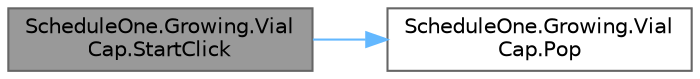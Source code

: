 digraph "ScheduleOne.Growing.VialCap.StartClick"
{
 // LATEX_PDF_SIZE
  bgcolor="transparent";
  edge [fontname=Helvetica,fontsize=10,labelfontname=Helvetica,labelfontsize=10];
  node [fontname=Helvetica,fontsize=10,shape=box,height=0.2,width=0.4];
  rankdir="LR";
  Node1 [id="Node000001",label="ScheduleOne.Growing.Vial\lCap.StartClick",height=0.2,width=0.4,color="gray40", fillcolor="grey60", style="filled", fontcolor="black",tooltip=" "];
  Node1 -> Node2 [id="edge1_Node000001_Node000002",color="steelblue1",style="solid",tooltip=" "];
  Node2 [id="Node000002",label="ScheduleOne.Growing.Vial\lCap.Pop",height=0.2,width=0.4,color="grey40", fillcolor="white", style="filled",URL="$class_schedule_one_1_1_growing_1_1_vial_cap.html#a3dabb436f95093f44a8cfe2503cc8099",tooltip=" "];
}

